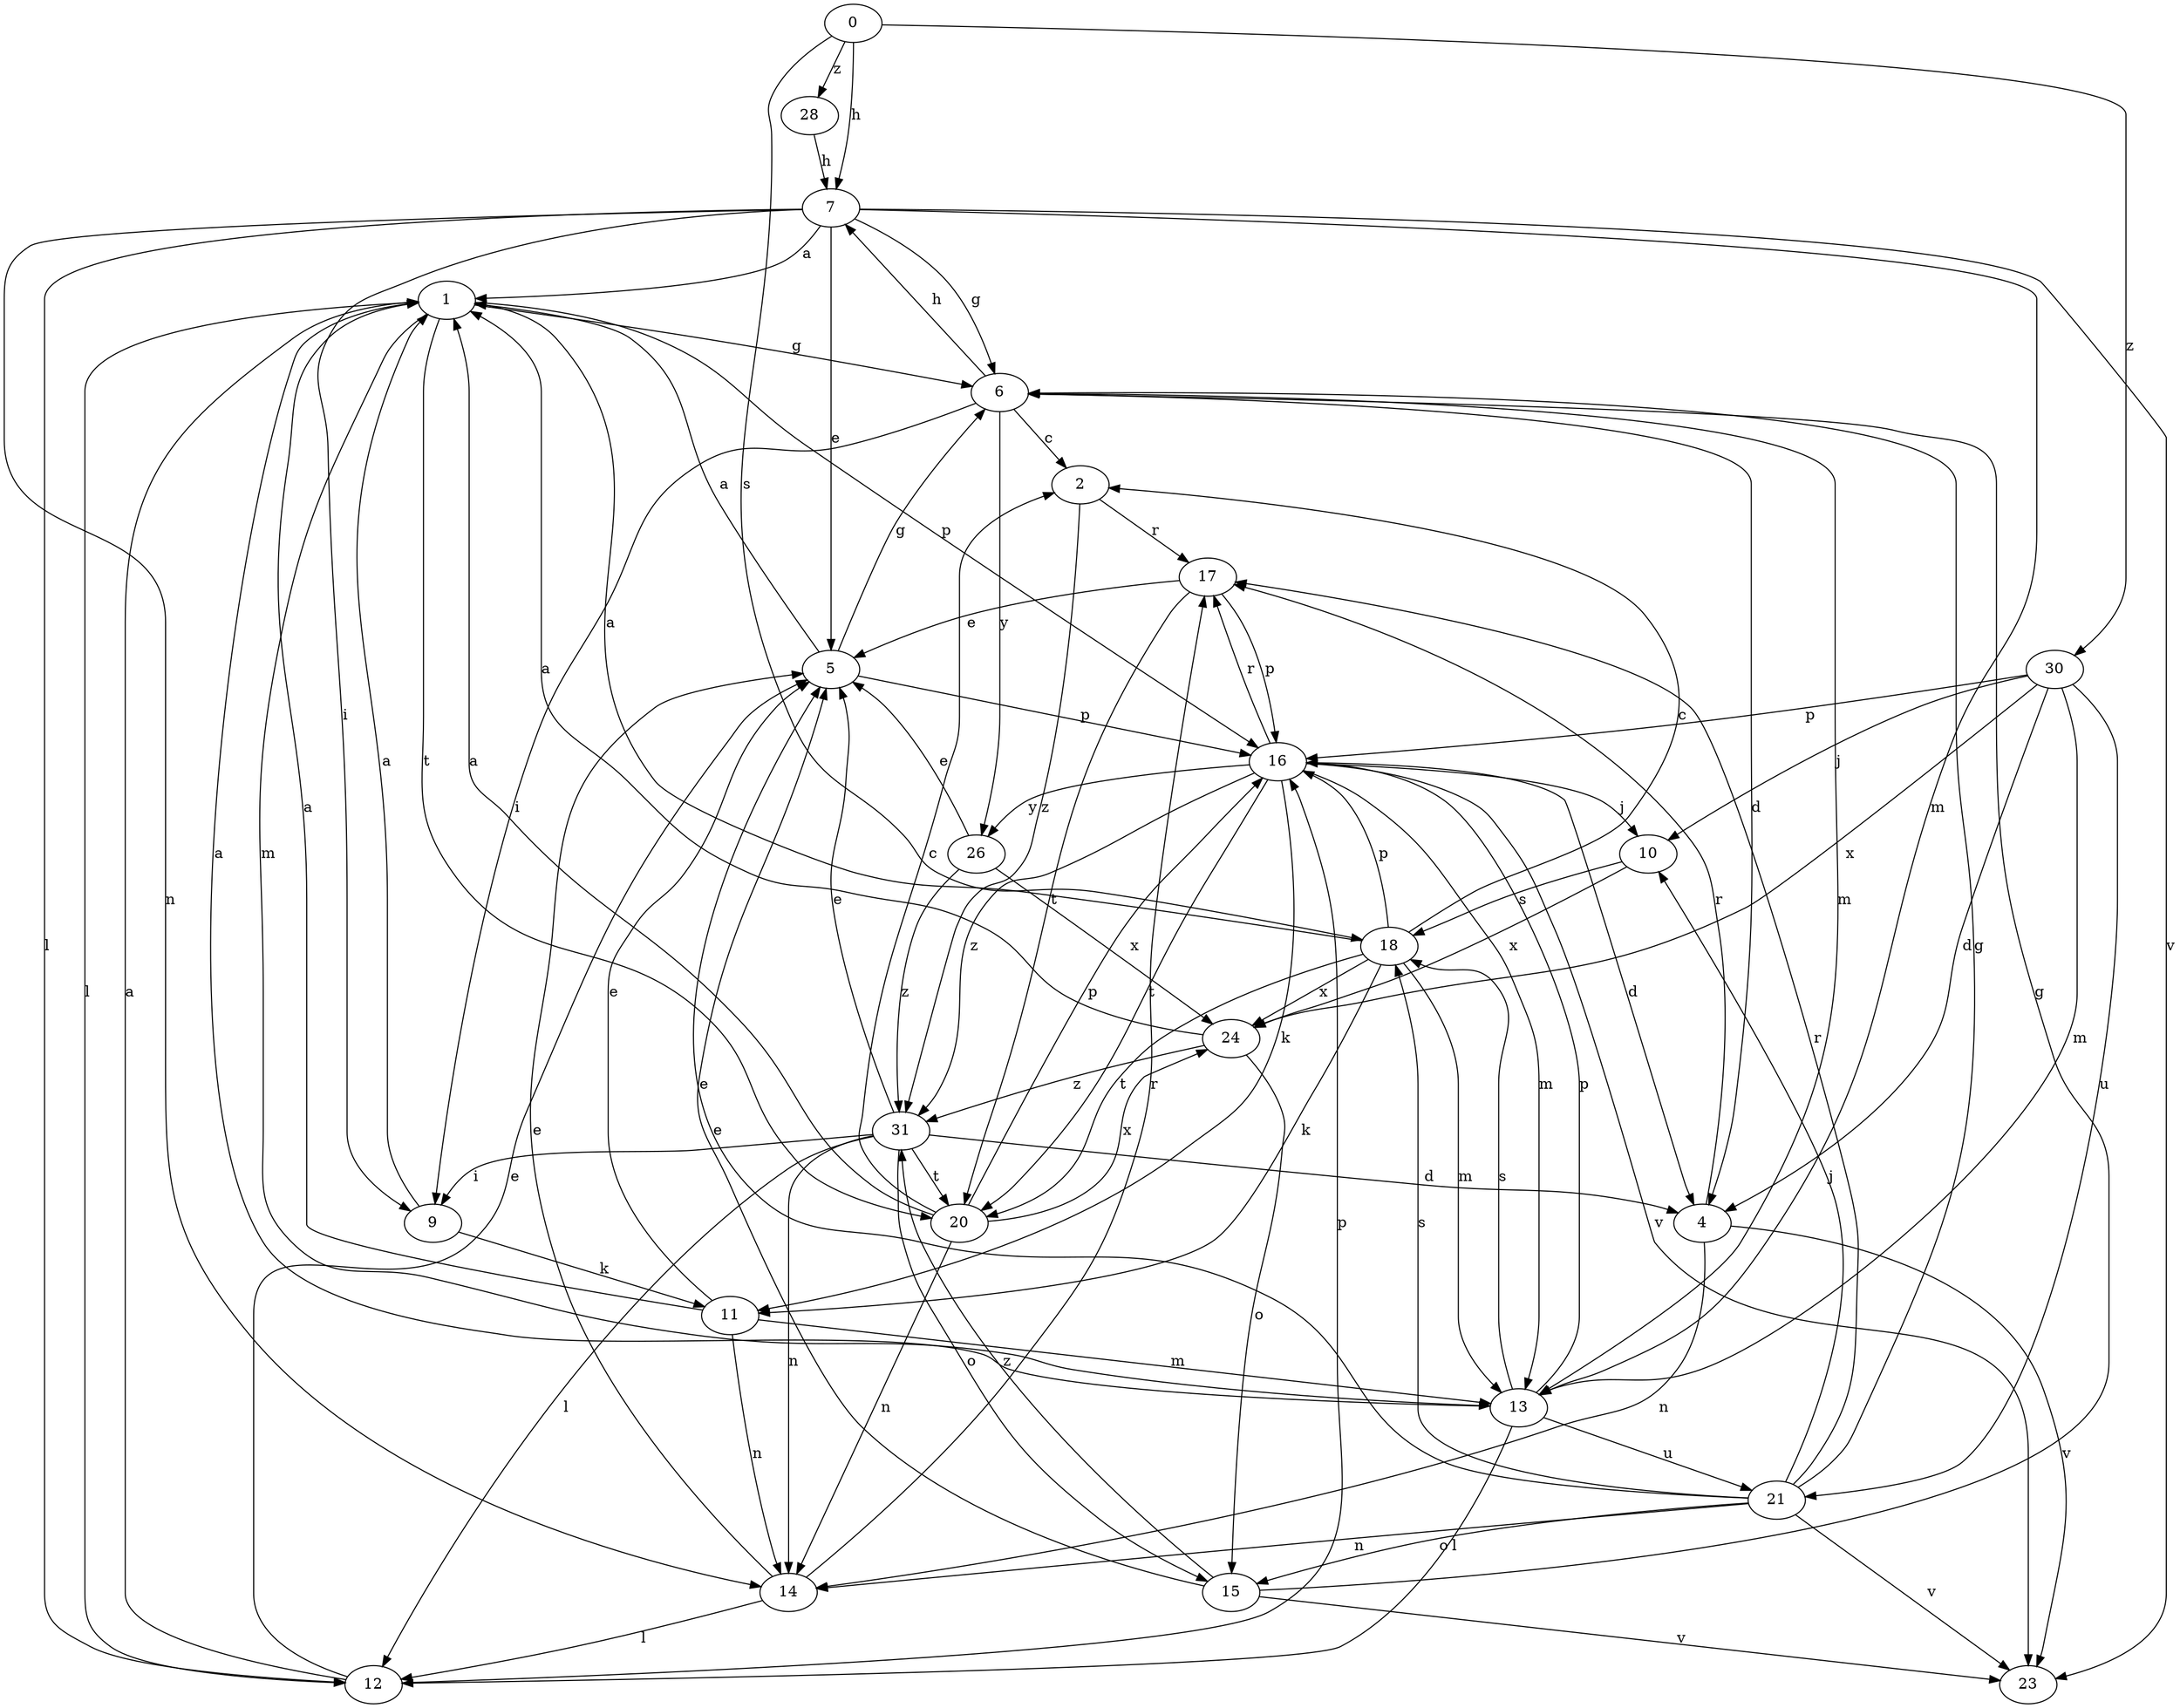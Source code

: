 strict digraph  {
0;
1;
2;
4;
5;
6;
7;
9;
10;
11;
12;
13;
14;
15;
16;
17;
18;
20;
21;
23;
24;
26;
28;
30;
31;
0 -> 7  [label=h];
0 -> 18  [label=s];
0 -> 28  [label=z];
0 -> 30  [label=z];
1 -> 6  [label=g];
1 -> 12  [label=l];
1 -> 13  [label=m];
1 -> 16  [label=p];
1 -> 20  [label=t];
2 -> 17  [label=r];
2 -> 31  [label=z];
4 -> 14  [label=n];
4 -> 17  [label=r];
4 -> 23  [label=v];
5 -> 1  [label=a];
5 -> 6  [label=g];
5 -> 16  [label=p];
6 -> 2  [label=c];
6 -> 4  [label=d];
6 -> 7  [label=h];
6 -> 9  [label=i];
6 -> 13  [label=m];
6 -> 26  [label=y];
7 -> 1  [label=a];
7 -> 5  [label=e];
7 -> 6  [label=g];
7 -> 9  [label=i];
7 -> 12  [label=l];
7 -> 13  [label=m];
7 -> 14  [label=n];
7 -> 23  [label=v];
9 -> 1  [label=a];
9 -> 11  [label=k];
10 -> 18  [label=s];
10 -> 24  [label=x];
11 -> 1  [label=a];
11 -> 5  [label=e];
11 -> 13  [label=m];
11 -> 14  [label=n];
12 -> 1  [label=a];
12 -> 5  [label=e];
12 -> 16  [label=p];
13 -> 1  [label=a];
13 -> 12  [label=l];
13 -> 16  [label=p];
13 -> 18  [label=s];
13 -> 21  [label=u];
14 -> 5  [label=e];
14 -> 12  [label=l];
14 -> 17  [label=r];
15 -> 5  [label=e];
15 -> 6  [label=g];
15 -> 23  [label=v];
15 -> 31  [label=z];
16 -> 4  [label=d];
16 -> 10  [label=j];
16 -> 11  [label=k];
16 -> 13  [label=m];
16 -> 17  [label=r];
16 -> 20  [label=t];
16 -> 23  [label=v];
16 -> 26  [label=y];
16 -> 31  [label=z];
17 -> 5  [label=e];
17 -> 16  [label=p];
17 -> 20  [label=t];
18 -> 1  [label=a];
18 -> 2  [label=c];
18 -> 11  [label=k];
18 -> 13  [label=m];
18 -> 16  [label=p];
18 -> 20  [label=t];
18 -> 24  [label=x];
20 -> 1  [label=a];
20 -> 2  [label=c];
20 -> 14  [label=n];
20 -> 16  [label=p];
20 -> 24  [label=x];
21 -> 5  [label=e];
21 -> 6  [label=g];
21 -> 10  [label=j];
21 -> 14  [label=n];
21 -> 15  [label=o];
21 -> 17  [label=r];
21 -> 18  [label=s];
21 -> 23  [label=v];
24 -> 1  [label=a];
24 -> 15  [label=o];
24 -> 31  [label=z];
26 -> 5  [label=e];
26 -> 24  [label=x];
26 -> 31  [label=z];
28 -> 7  [label=h];
30 -> 4  [label=d];
30 -> 10  [label=j];
30 -> 13  [label=m];
30 -> 16  [label=p];
30 -> 21  [label=u];
30 -> 24  [label=x];
31 -> 4  [label=d];
31 -> 5  [label=e];
31 -> 9  [label=i];
31 -> 12  [label=l];
31 -> 14  [label=n];
31 -> 15  [label=o];
31 -> 20  [label=t];
}
